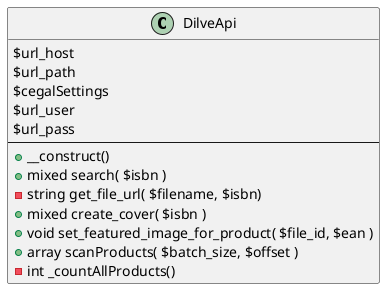@startuml

class DilveApi {
    $url_host
    $url_path
    $cegalSettings
    $url_user
    $url_pass
    ---
    + __construct()
    + mixed search( $isbn )
    - string get_file_url( $filename, $isbn)
    + mixed create_cover( $isbn )
    + void set_featured_image_for_product( $file_id, $ean )
    + array scanProducts( $batch_size, $offset )
    - int _countAllProducts()
}

@enduml
